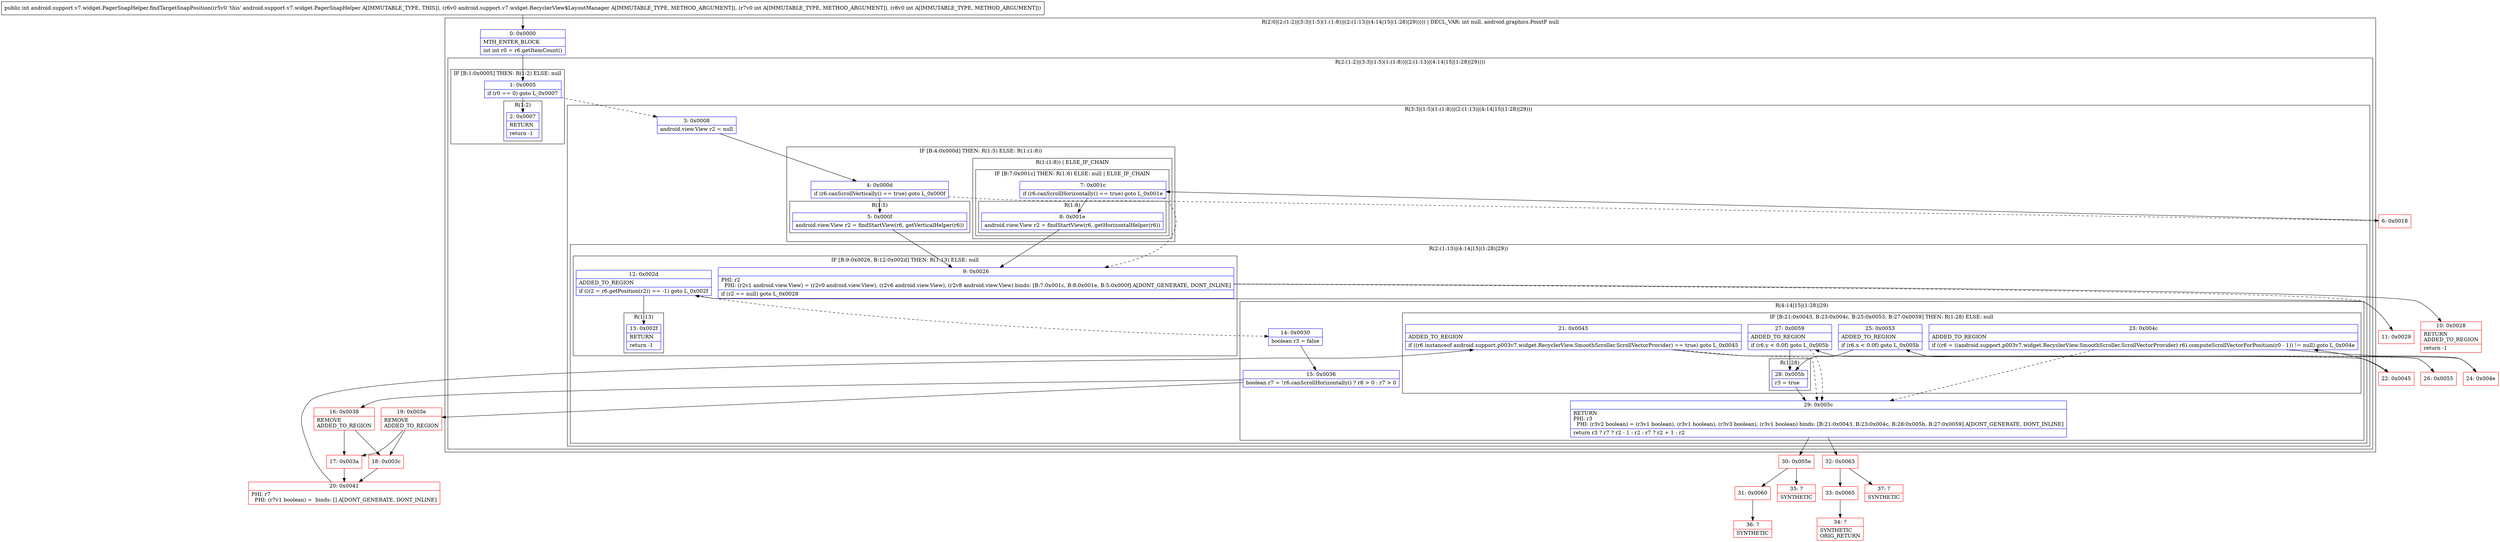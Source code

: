 digraph "CFG forandroid.support.v7.widget.PagerSnapHelper.findTargetSnapPosition(Landroid\/support\/v7\/widget\/RecyclerView$LayoutManager;II)I" {
subgraph cluster_Region_405382161 {
label = "R(2:0|(2:(1:2)|(3:3|(1:5)(1:(1:8))|(2:(1:13)|(4:14|15|(1:28)|29))))) | DECL_VAR: int null, android.graphics.PointF null\l";
node [shape=record,color=blue];
Node_0 [shape=record,label="{0\:\ 0x0000|MTH_ENTER_BLOCK\l|int int r0 = r6.getItemCount()\l}"];
subgraph cluster_Region_1944603544 {
label = "R(2:(1:2)|(3:3|(1:5)(1:(1:8))|(2:(1:13)|(4:14|15|(1:28)|29))))";
node [shape=record,color=blue];
subgraph cluster_IfRegion_744107589 {
label = "IF [B:1:0x0005] THEN: R(1:2) ELSE: null";
node [shape=record,color=blue];
Node_1 [shape=record,label="{1\:\ 0x0005|if (r0 == 0) goto L_0x0007\l}"];
subgraph cluster_Region_95980372 {
label = "R(1:2)";
node [shape=record,color=blue];
Node_2 [shape=record,label="{2\:\ 0x0007|RETURN\l|return \-1\l}"];
}
}
subgraph cluster_Region_673117404 {
label = "R(3:3|(1:5)(1:(1:8))|(2:(1:13)|(4:14|15|(1:28)|29)))";
node [shape=record,color=blue];
Node_3 [shape=record,label="{3\:\ 0x0008|android.view.View r2 = null\l}"];
subgraph cluster_IfRegion_2136735928 {
label = "IF [B:4:0x000d] THEN: R(1:5) ELSE: R(1:(1:8))";
node [shape=record,color=blue];
Node_4 [shape=record,label="{4\:\ 0x000d|if (r6.canScrollVertically() == true) goto L_0x000f\l}"];
subgraph cluster_Region_9958665 {
label = "R(1:5)";
node [shape=record,color=blue];
Node_5 [shape=record,label="{5\:\ 0x000f|android.view.View r2 = findStartView(r6, getVerticalHelper(r6))\l}"];
}
subgraph cluster_Region_1885815119 {
label = "R(1:(1:8)) | ELSE_IF_CHAIN\l";
node [shape=record,color=blue];
subgraph cluster_IfRegion_1096970320 {
label = "IF [B:7:0x001c] THEN: R(1:8) ELSE: null | ELSE_IF_CHAIN\l";
node [shape=record,color=blue];
Node_7 [shape=record,label="{7\:\ 0x001c|if (r6.canScrollHorizontally() == true) goto L_0x001e\l}"];
subgraph cluster_Region_2101527778 {
label = "R(1:8)";
node [shape=record,color=blue];
Node_8 [shape=record,label="{8\:\ 0x001e|android.view.View r2 = findStartView(r6, getHorizontalHelper(r6))\l}"];
}
}
}
}
subgraph cluster_Region_4301059 {
label = "R(2:(1:13)|(4:14|15|(1:28)|29))";
node [shape=record,color=blue];
subgraph cluster_IfRegion_667234260 {
label = "IF [B:9:0x0026, B:12:0x002d] THEN: R(1:13) ELSE: null";
node [shape=record,color=blue];
Node_9 [shape=record,label="{9\:\ 0x0026|PHI: r2 \l  PHI: (r2v1 android.view.View) = (r2v0 android.view.View), (r2v6 android.view.View), (r2v8 android.view.View) binds: [B:7:0x001c, B:8:0x001e, B:5:0x000f] A[DONT_GENERATE, DONT_INLINE]\l|if (r2 == null) goto L_0x0028\l}"];
Node_12 [shape=record,label="{12\:\ 0x002d|ADDED_TO_REGION\l|if ((r2 = r6.getPosition(r2)) == \-1) goto L_0x002f\l}"];
subgraph cluster_Region_520566899 {
label = "R(1:13)";
node [shape=record,color=blue];
Node_13 [shape=record,label="{13\:\ 0x002f|RETURN\l|return \-1\l}"];
}
}
subgraph cluster_Region_2015528932 {
label = "R(4:14|15|(1:28)|29)";
node [shape=record,color=blue];
Node_14 [shape=record,label="{14\:\ 0x0030|boolean r3 = false\l}"];
Node_15 [shape=record,label="{15\:\ 0x0036|boolean r7 = !r6.canScrollHorizontally() ? r8 \> 0 : r7 \> 0\l}"];
subgraph cluster_IfRegion_1376694112 {
label = "IF [B:21:0x0043, B:23:0x004c, B:25:0x0053, B:27:0x0059] THEN: R(1:28) ELSE: null";
node [shape=record,color=blue];
Node_21 [shape=record,label="{21\:\ 0x0043|ADDED_TO_REGION\l|if ((r6 instanceof android.support.p003v7.widget.RecyclerView.SmoothScroller.ScrollVectorProvider) == true) goto L_0x0045\l}"];
Node_23 [shape=record,label="{23\:\ 0x004c|ADDED_TO_REGION\l|if ((r6 = ((android.support.p003v7.widget.RecyclerView.SmoothScroller.ScrollVectorProvider) r6).computeScrollVectorForPosition(r0 \- 1)) != null) goto L_0x004e\l}"];
Node_25 [shape=record,label="{25\:\ 0x0053|ADDED_TO_REGION\l|if (r6.x \< 0.0f) goto L_0x005b\l}"];
Node_27 [shape=record,label="{27\:\ 0x0059|ADDED_TO_REGION\l|if (r6.y \< 0.0f) goto L_0x005b\l}"];
subgraph cluster_Region_330054102 {
label = "R(1:28)";
node [shape=record,color=blue];
Node_28 [shape=record,label="{28\:\ 0x005b|r3 = true\l}"];
}
}
Node_29 [shape=record,label="{29\:\ 0x005c|RETURN\lPHI: r3 \l  PHI: (r3v2 boolean) = (r3v1 boolean), (r3v1 boolean), (r3v3 boolean), (r3v1 boolean) binds: [B:21:0x0043, B:23:0x004c, B:28:0x005b, B:27:0x0059] A[DONT_GENERATE, DONT_INLINE]\l|return r3 ? r7 ? r2 \- 1 : r2 : r7 ? r2 + 1 : r2\l}"];
}
}
}
}
}
Node_6 [shape=record,color=red,label="{6\:\ 0x0018}"];
Node_10 [shape=record,color=red,label="{10\:\ 0x0028|RETURN\lADDED_TO_REGION\l|return \-1\l}"];
Node_11 [shape=record,color=red,label="{11\:\ 0x0029}"];
Node_16 [shape=record,color=red,label="{16\:\ 0x0038|REMOVE\lADDED_TO_REGION\l}"];
Node_17 [shape=record,color=red,label="{17\:\ 0x003a}"];
Node_18 [shape=record,color=red,label="{18\:\ 0x003c}"];
Node_19 [shape=record,color=red,label="{19\:\ 0x003e|REMOVE\lADDED_TO_REGION\l}"];
Node_20 [shape=record,color=red,label="{20\:\ 0x0041|PHI: r7 \l  PHI: (r7v1 boolean) =  binds: [] A[DONT_GENERATE, DONT_INLINE]\l}"];
Node_22 [shape=record,color=red,label="{22\:\ 0x0045}"];
Node_24 [shape=record,color=red,label="{24\:\ 0x004e}"];
Node_26 [shape=record,color=red,label="{26\:\ 0x0055}"];
Node_30 [shape=record,color=red,label="{30\:\ 0x005e}"];
Node_31 [shape=record,color=red,label="{31\:\ 0x0060}"];
Node_32 [shape=record,color=red,label="{32\:\ 0x0063}"];
Node_33 [shape=record,color=red,label="{33\:\ 0x0065}"];
Node_34 [shape=record,color=red,label="{34\:\ ?|SYNTHETIC\lORIG_RETURN\l}"];
Node_35 [shape=record,color=red,label="{35\:\ ?|SYNTHETIC\l}"];
Node_36 [shape=record,color=red,label="{36\:\ ?|SYNTHETIC\l}"];
Node_37 [shape=record,color=red,label="{37\:\ ?|SYNTHETIC\l}"];
MethodNode[shape=record,label="{public int android.support.v7.widget.PagerSnapHelper.findTargetSnapPosition((r5v0 'this' android.support.v7.widget.PagerSnapHelper A[IMMUTABLE_TYPE, THIS]), (r6v0 android.support.v7.widget.RecyclerView$LayoutManager A[IMMUTABLE_TYPE, METHOD_ARGUMENT]), (r7v0 int A[IMMUTABLE_TYPE, METHOD_ARGUMENT]), (r8v0 int A[IMMUTABLE_TYPE, METHOD_ARGUMENT])) }"];
MethodNode -> Node_0;
Node_0 -> Node_1;
Node_1 -> Node_2;
Node_1 -> Node_3[style=dashed];
Node_3 -> Node_4;
Node_4 -> Node_5;
Node_4 -> Node_6[style=dashed];
Node_5 -> Node_9;
Node_7 -> Node_8;
Node_7 -> Node_9[style=dashed];
Node_8 -> Node_9;
Node_9 -> Node_10;
Node_9 -> Node_11[style=dashed];
Node_12 -> Node_13;
Node_12 -> Node_14[style=dashed];
Node_14 -> Node_15;
Node_15 -> Node_16;
Node_15 -> Node_19;
Node_21 -> Node_22;
Node_21 -> Node_29[style=dashed];
Node_23 -> Node_24;
Node_23 -> Node_29[style=dashed];
Node_25 -> Node_26[style=dashed];
Node_25 -> Node_28;
Node_27 -> Node_28;
Node_27 -> Node_29[style=dashed];
Node_28 -> Node_29;
Node_29 -> Node_30;
Node_29 -> Node_32;
Node_6 -> Node_7;
Node_11 -> Node_12;
Node_16 -> Node_17;
Node_16 -> Node_18;
Node_17 -> Node_20;
Node_18 -> Node_20;
Node_19 -> Node_18;
Node_19 -> Node_17;
Node_20 -> Node_21;
Node_22 -> Node_23;
Node_24 -> Node_25;
Node_26 -> Node_27;
Node_30 -> Node_31;
Node_30 -> Node_35;
Node_31 -> Node_36;
Node_32 -> Node_33;
Node_32 -> Node_37;
Node_33 -> Node_34;
}

